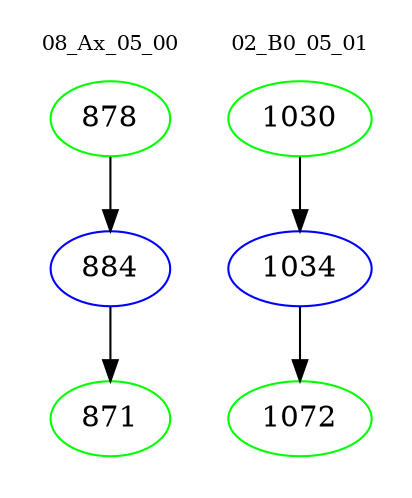digraph{
subgraph cluster_0 {
color = white
label = "08_Ax_05_00";
fontsize=10;
T0_878 [label="878", color="green"]
T0_878 -> T0_884 [color="black"]
T0_884 [label="884", color="blue"]
T0_884 -> T0_871 [color="black"]
T0_871 [label="871", color="green"]
}
subgraph cluster_1 {
color = white
label = "02_B0_05_01";
fontsize=10;
T1_1030 [label="1030", color="green"]
T1_1030 -> T1_1034 [color="black"]
T1_1034 [label="1034", color="blue"]
T1_1034 -> T1_1072 [color="black"]
T1_1072 [label="1072", color="green"]
}
}
